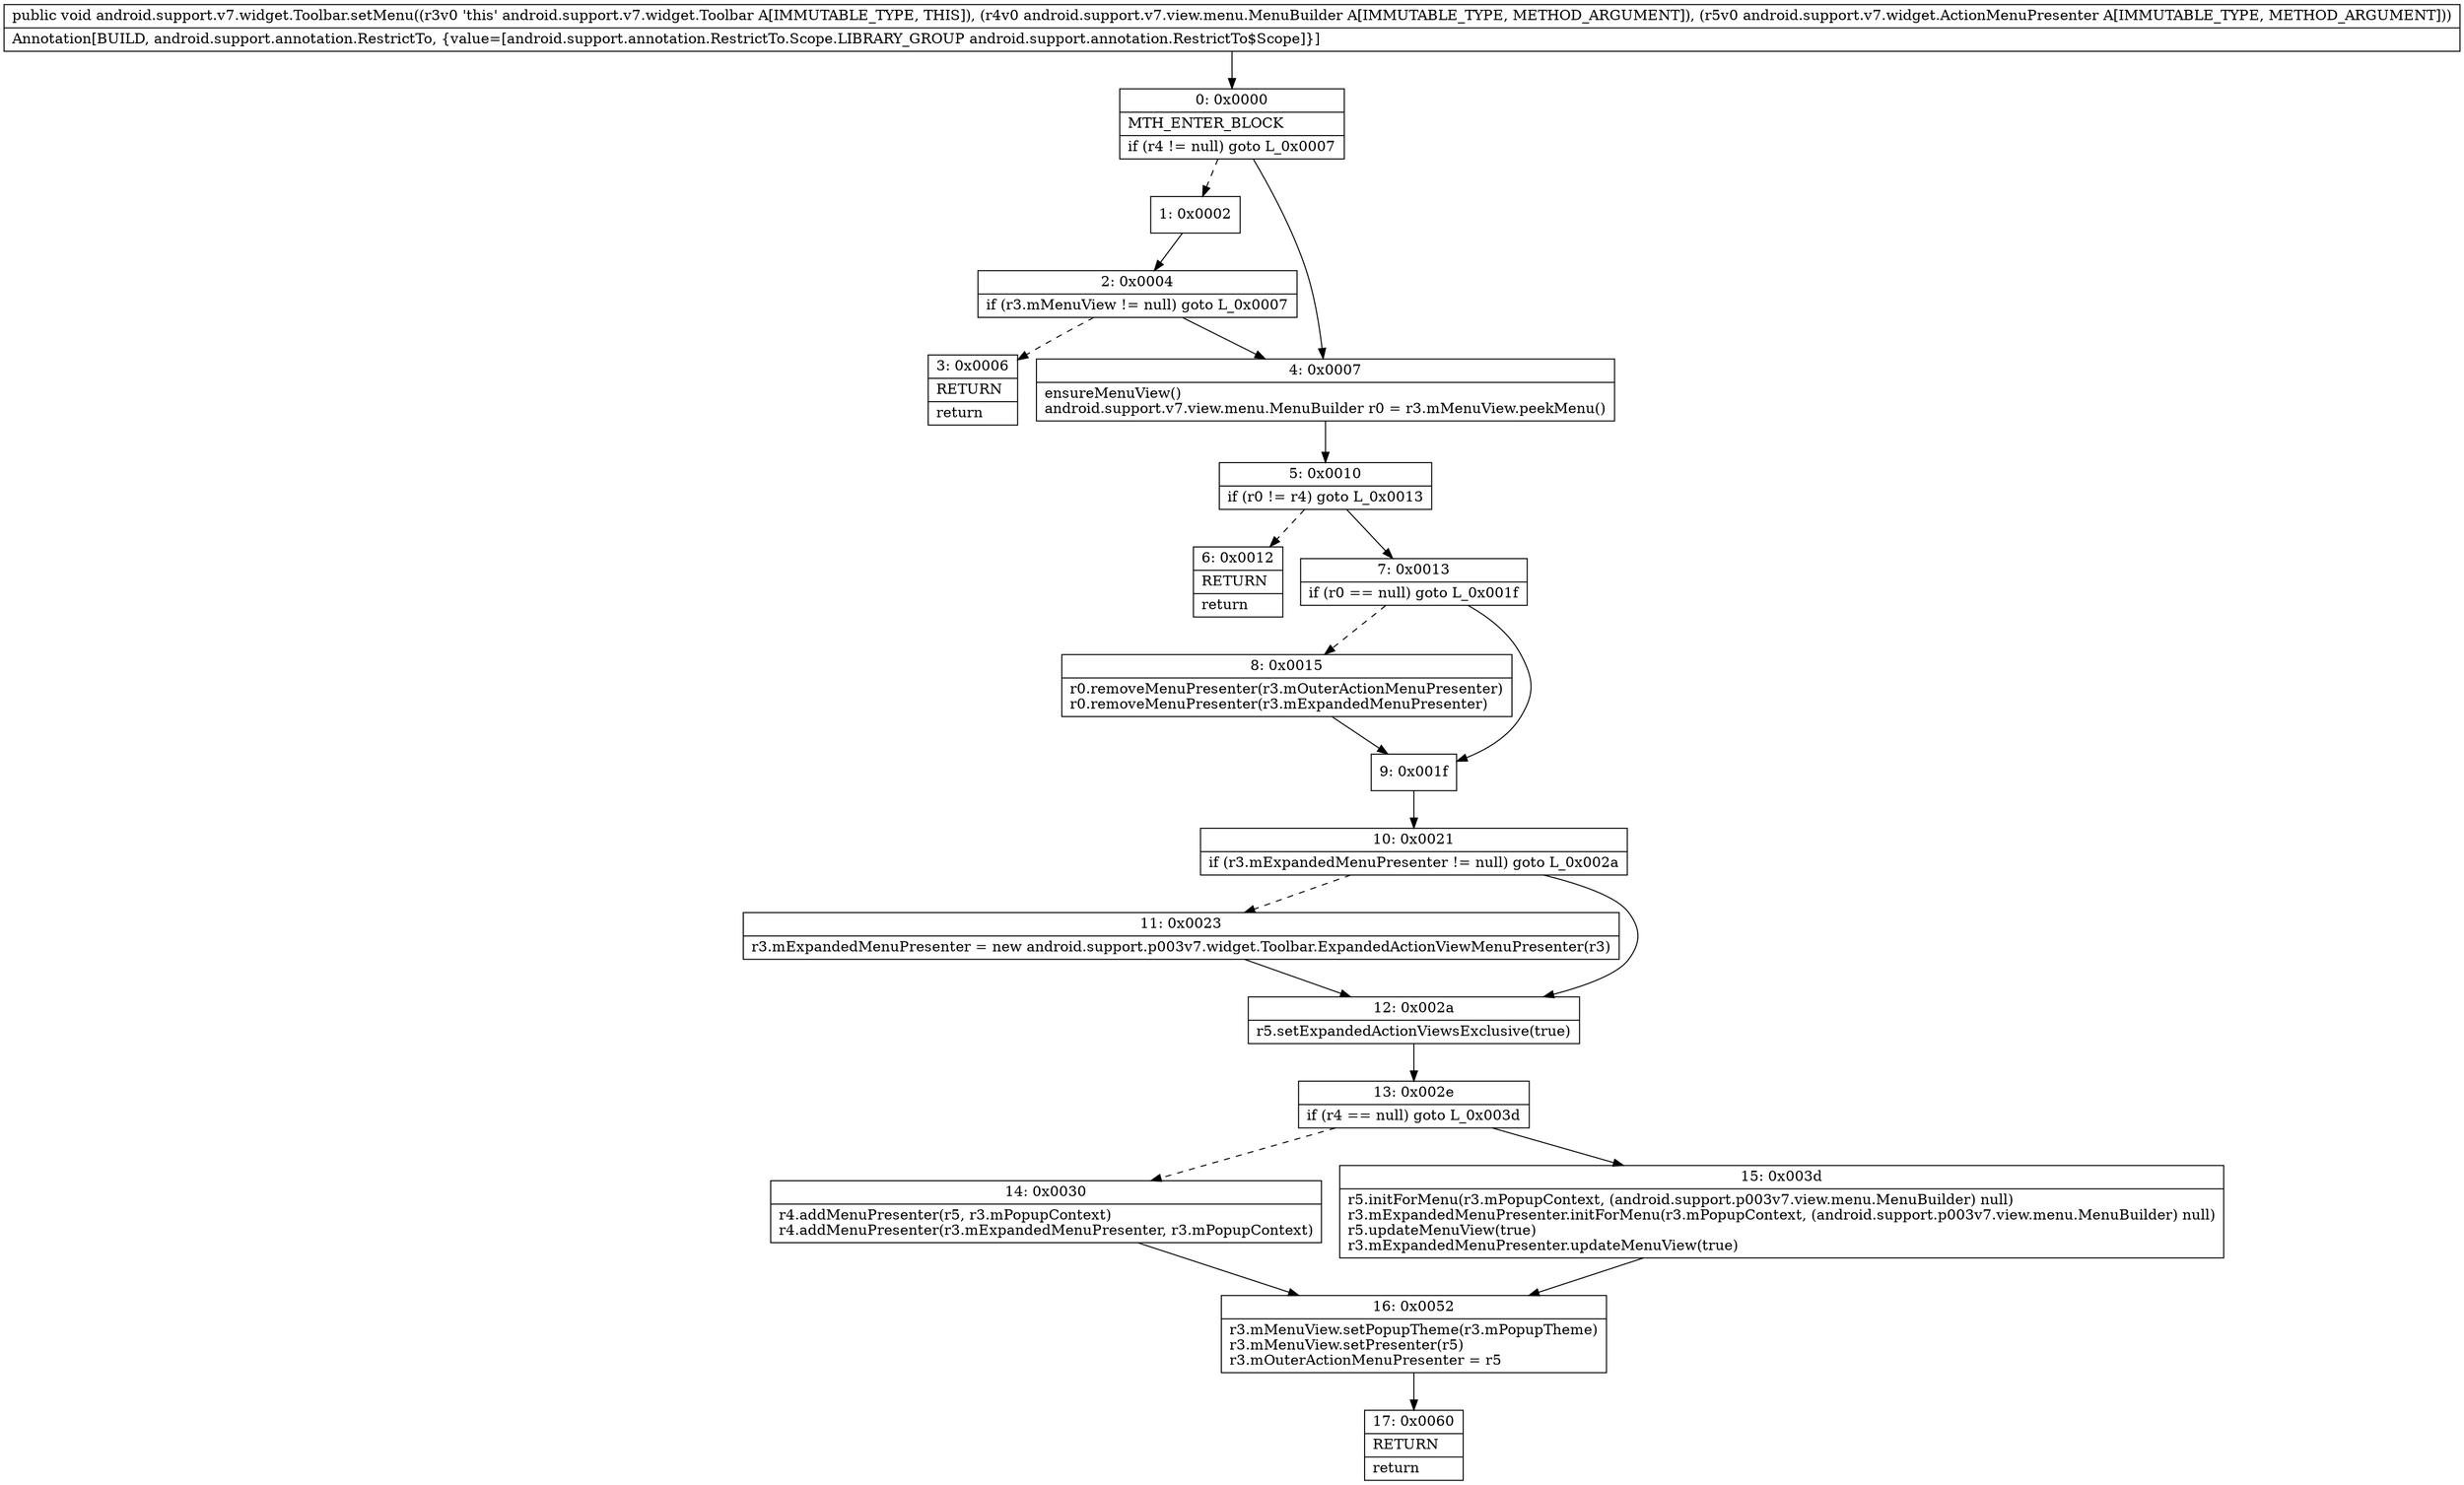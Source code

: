 digraph "CFG forandroid.support.v7.widget.Toolbar.setMenu(Landroid\/support\/v7\/view\/menu\/MenuBuilder;Landroid\/support\/v7\/widget\/ActionMenuPresenter;)V" {
Node_0 [shape=record,label="{0\:\ 0x0000|MTH_ENTER_BLOCK\l|if (r4 != null) goto L_0x0007\l}"];
Node_1 [shape=record,label="{1\:\ 0x0002}"];
Node_2 [shape=record,label="{2\:\ 0x0004|if (r3.mMenuView != null) goto L_0x0007\l}"];
Node_3 [shape=record,label="{3\:\ 0x0006|RETURN\l|return\l}"];
Node_4 [shape=record,label="{4\:\ 0x0007|ensureMenuView()\landroid.support.v7.view.menu.MenuBuilder r0 = r3.mMenuView.peekMenu()\l}"];
Node_5 [shape=record,label="{5\:\ 0x0010|if (r0 != r4) goto L_0x0013\l}"];
Node_6 [shape=record,label="{6\:\ 0x0012|RETURN\l|return\l}"];
Node_7 [shape=record,label="{7\:\ 0x0013|if (r0 == null) goto L_0x001f\l}"];
Node_8 [shape=record,label="{8\:\ 0x0015|r0.removeMenuPresenter(r3.mOuterActionMenuPresenter)\lr0.removeMenuPresenter(r3.mExpandedMenuPresenter)\l}"];
Node_9 [shape=record,label="{9\:\ 0x001f}"];
Node_10 [shape=record,label="{10\:\ 0x0021|if (r3.mExpandedMenuPresenter != null) goto L_0x002a\l}"];
Node_11 [shape=record,label="{11\:\ 0x0023|r3.mExpandedMenuPresenter = new android.support.p003v7.widget.Toolbar.ExpandedActionViewMenuPresenter(r3)\l}"];
Node_12 [shape=record,label="{12\:\ 0x002a|r5.setExpandedActionViewsExclusive(true)\l}"];
Node_13 [shape=record,label="{13\:\ 0x002e|if (r4 == null) goto L_0x003d\l}"];
Node_14 [shape=record,label="{14\:\ 0x0030|r4.addMenuPresenter(r5, r3.mPopupContext)\lr4.addMenuPresenter(r3.mExpandedMenuPresenter, r3.mPopupContext)\l}"];
Node_15 [shape=record,label="{15\:\ 0x003d|r5.initForMenu(r3.mPopupContext, (android.support.p003v7.view.menu.MenuBuilder) null)\lr3.mExpandedMenuPresenter.initForMenu(r3.mPopupContext, (android.support.p003v7.view.menu.MenuBuilder) null)\lr5.updateMenuView(true)\lr3.mExpandedMenuPresenter.updateMenuView(true)\l}"];
Node_16 [shape=record,label="{16\:\ 0x0052|r3.mMenuView.setPopupTheme(r3.mPopupTheme)\lr3.mMenuView.setPresenter(r5)\lr3.mOuterActionMenuPresenter = r5\l}"];
Node_17 [shape=record,label="{17\:\ 0x0060|RETURN\l|return\l}"];
MethodNode[shape=record,label="{public void android.support.v7.widget.Toolbar.setMenu((r3v0 'this' android.support.v7.widget.Toolbar A[IMMUTABLE_TYPE, THIS]), (r4v0 android.support.v7.view.menu.MenuBuilder A[IMMUTABLE_TYPE, METHOD_ARGUMENT]), (r5v0 android.support.v7.widget.ActionMenuPresenter A[IMMUTABLE_TYPE, METHOD_ARGUMENT]))  | Annotation[BUILD, android.support.annotation.RestrictTo, \{value=[android.support.annotation.RestrictTo.Scope.LIBRARY_GROUP android.support.annotation.RestrictTo$Scope]\}]\l}"];
MethodNode -> Node_0;
Node_0 -> Node_1[style=dashed];
Node_0 -> Node_4;
Node_1 -> Node_2;
Node_2 -> Node_3[style=dashed];
Node_2 -> Node_4;
Node_4 -> Node_5;
Node_5 -> Node_6[style=dashed];
Node_5 -> Node_7;
Node_7 -> Node_8[style=dashed];
Node_7 -> Node_9;
Node_8 -> Node_9;
Node_9 -> Node_10;
Node_10 -> Node_11[style=dashed];
Node_10 -> Node_12;
Node_11 -> Node_12;
Node_12 -> Node_13;
Node_13 -> Node_14[style=dashed];
Node_13 -> Node_15;
Node_14 -> Node_16;
Node_15 -> Node_16;
Node_16 -> Node_17;
}

